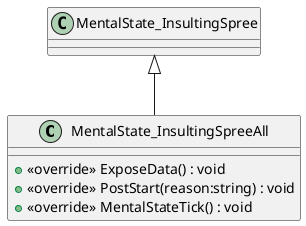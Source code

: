 @startuml
class MentalState_InsultingSpreeAll {
    + <<override>> ExposeData() : void
    + <<override>> PostStart(reason:string) : void
    + <<override>> MentalStateTick() : void
}
MentalState_InsultingSpree <|-- MentalState_InsultingSpreeAll
@enduml
